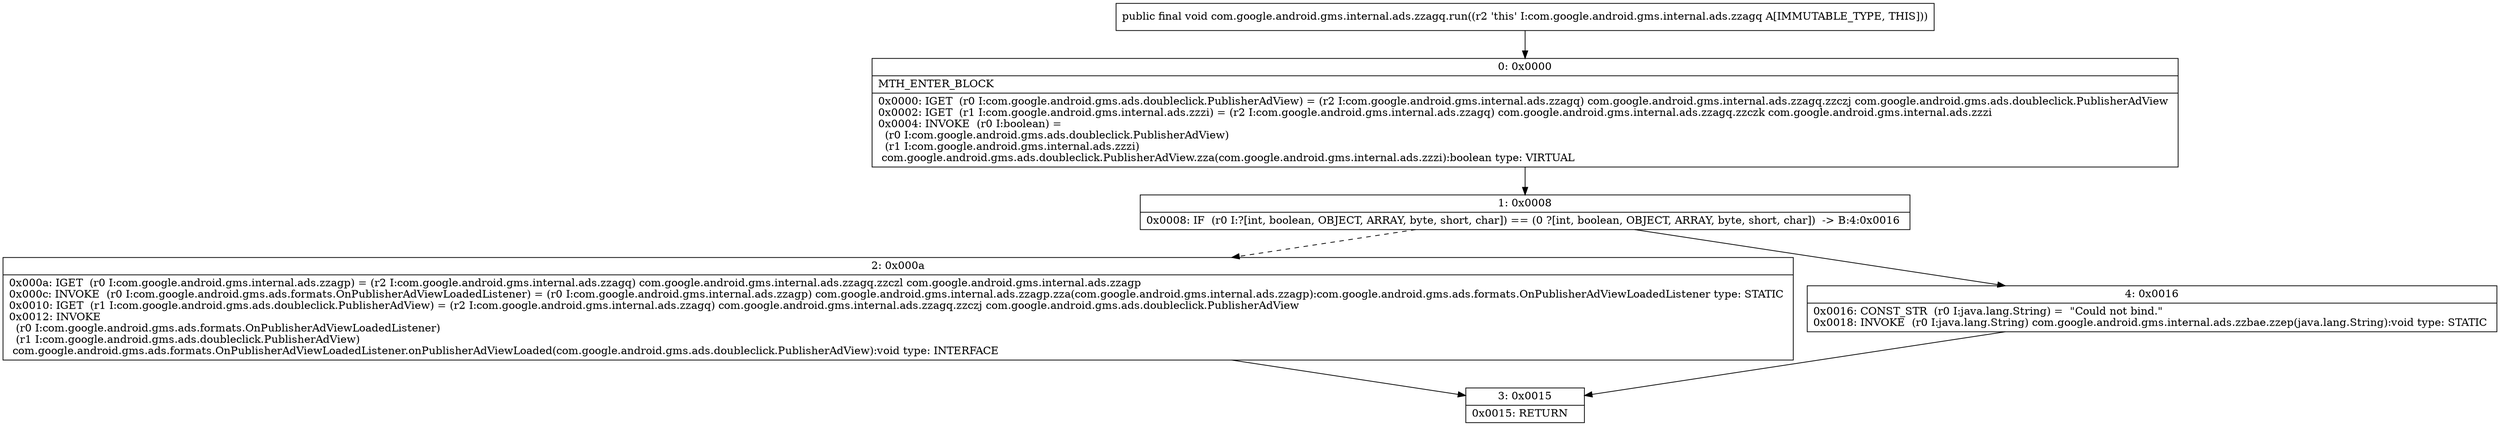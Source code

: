 digraph "CFG forcom.google.android.gms.internal.ads.zzagq.run()V" {
Node_0 [shape=record,label="{0\:\ 0x0000|MTH_ENTER_BLOCK\l|0x0000: IGET  (r0 I:com.google.android.gms.ads.doubleclick.PublisherAdView) = (r2 I:com.google.android.gms.internal.ads.zzagq) com.google.android.gms.internal.ads.zzagq.zzczj com.google.android.gms.ads.doubleclick.PublisherAdView \l0x0002: IGET  (r1 I:com.google.android.gms.internal.ads.zzzi) = (r2 I:com.google.android.gms.internal.ads.zzagq) com.google.android.gms.internal.ads.zzagq.zzczk com.google.android.gms.internal.ads.zzzi \l0x0004: INVOKE  (r0 I:boolean) = \l  (r0 I:com.google.android.gms.ads.doubleclick.PublisherAdView)\l  (r1 I:com.google.android.gms.internal.ads.zzzi)\l com.google.android.gms.ads.doubleclick.PublisherAdView.zza(com.google.android.gms.internal.ads.zzzi):boolean type: VIRTUAL \l}"];
Node_1 [shape=record,label="{1\:\ 0x0008|0x0008: IF  (r0 I:?[int, boolean, OBJECT, ARRAY, byte, short, char]) == (0 ?[int, boolean, OBJECT, ARRAY, byte, short, char])  \-\> B:4:0x0016 \l}"];
Node_2 [shape=record,label="{2\:\ 0x000a|0x000a: IGET  (r0 I:com.google.android.gms.internal.ads.zzagp) = (r2 I:com.google.android.gms.internal.ads.zzagq) com.google.android.gms.internal.ads.zzagq.zzczl com.google.android.gms.internal.ads.zzagp \l0x000c: INVOKE  (r0 I:com.google.android.gms.ads.formats.OnPublisherAdViewLoadedListener) = (r0 I:com.google.android.gms.internal.ads.zzagp) com.google.android.gms.internal.ads.zzagp.zza(com.google.android.gms.internal.ads.zzagp):com.google.android.gms.ads.formats.OnPublisherAdViewLoadedListener type: STATIC \l0x0010: IGET  (r1 I:com.google.android.gms.ads.doubleclick.PublisherAdView) = (r2 I:com.google.android.gms.internal.ads.zzagq) com.google.android.gms.internal.ads.zzagq.zzczj com.google.android.gms.ads.doubleclick.PublisherAdView \l0x0012: INVOKE  \l  (r0 I:com.google.android.gms.ads.formats.OnPublisherAdViewLoadedListener)\l  (r1 I:com.google.android.gms.ads.doubleclick.PublisherAdView)\l com.google.android.gms.ads.formats.OnPublisherAdViewLoadedListener.onPublisherAdViewLoaded(com.google.android.gms.ads.doubleclick.PublisherAdView):void type: INTERFACE \l}"];
Node_3 [shape=record,label="{3\:\ 0x0015|0x0015: RETURN   \l}"];
Node_4 [shape=record,label="{4\:\ 0x0016|0x0016: CONST_STR  (r0 I:java.lang.String) =  \"Could not bind.\" \l0x0018: INVOKE  (r0 I:java.lang.String) com.google.android.gms.internal.ads.zzbae.zzep(java.lang.String):void type: STATIC \l}"];
MethodNode[shape=record,label="{public final void com.google.android.gms.internal.ads.zzagq.run((r2 'this' I:com.google.android.gms.internal.ads.zzagq A[IMMUTABLE_TYPE, THIS])) }"];
MethodNode -> Node_0;
Node_0 -> Node_1;
Node_1 -> Node_2[style=dashed];
Node_1 -> Node_4;
Node_2 -> Node_3;
Node_4 -> Node_3;
}

